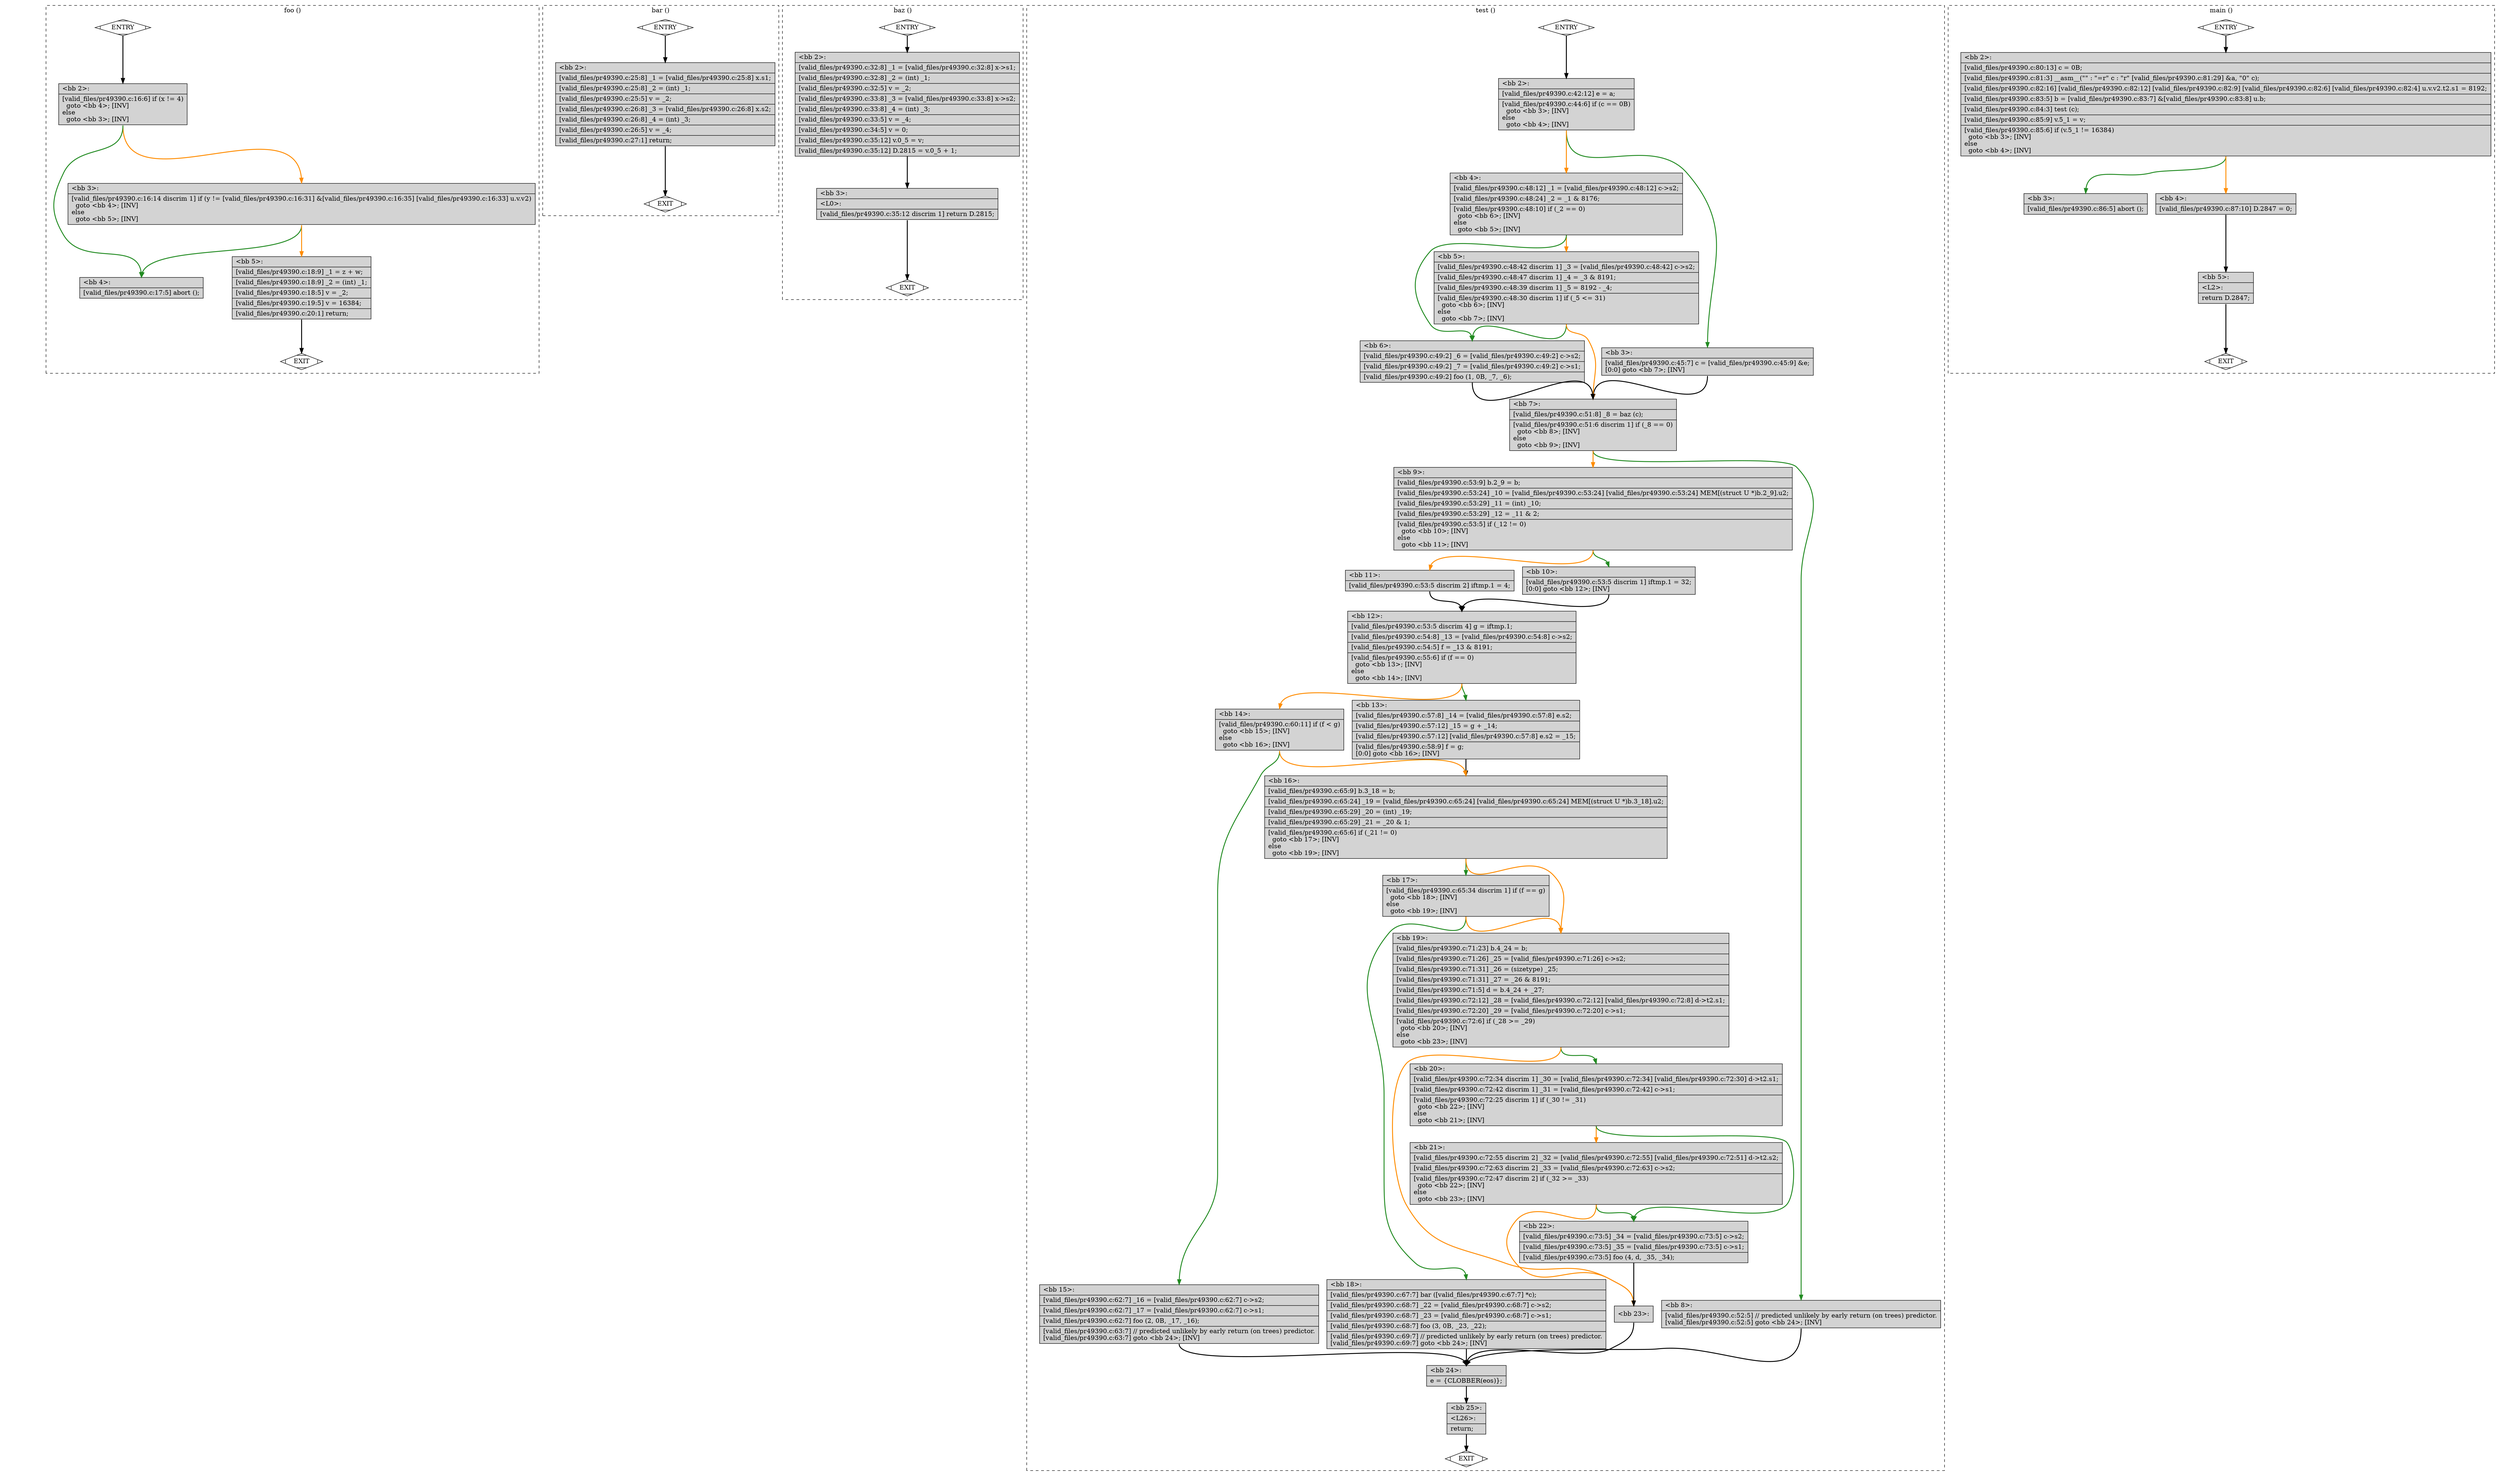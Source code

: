 digraph "a-pr49390.c.015t.cfg" {
overlap=false;
subgraph "cluster_foo" {
	style="dashed";
	color="black";
	label="foo ()";
	fn_0_basic_block_0 [shape=Mdiamond,style=filled,fillcolor=white,label="ENTRY"];

	fn_0_basic_block_1 [shape=Mdiamond,style=filled,fillcolor=white,label="EXIT"];

	fn_0_basic_block_2 [shape=record,style=filled,fillcolor=lightgrey,label="{\<bb\ 2\>:\l\
|[valid_files/pr49390.c:16:6]\ if\ (x\ !=\ 4)\l\
\ \ goto\ \<bb\ 4\>;\ [INV]\l\
else\l\
\ \ goto\ \<bb\ 3\>;\ [INV]\l\
}"];

	fn_0_basic_block_3 [shape=record,style=filled,fillcolor=lightgrey,label="{\<bb\ 3\>:\l\
|[valid_files/pr49390.c:16:14\ discrim\ 1]\ if\ (y\ !=\ [valid_files/pr49390.c:16:31]\ &[valid_files/pr49390.c:16:35]\ [valid_files/pr49390.c:16:33]\ u.v.v2)\l\
\ \ goto\ \<bb\ 4\>;\ [INV]\l\
else\l\
\ \ goto\ \<bb\ 5\>;\ [INV]\l\
}"];

	fn_0_basic_block_4 [shape=record,style=filled,fillcolor=lightgrey,label="{\<bb\ 4\>:\l\
|[valid_files/pr49390.c:17:5]\ abort\ ();\l\
}"];

	fn_0_basic_block_5 [shape=record,style=filled,fillcolor=lightgrey,label="{\<bb\ 5\>:\l\
|[valid_files/pr49390.c:18:9]\ _1\ =\ z\ +\ w;\l\
|[valid_files/pr49390.c:18:9]\ _2\ =\ (int)\ _1;\l\
|[valid_files/pr49390.c:18:5]\ v\ =\ _2;\l\
|[valid_files/pr49390.c:19:5]\ v\ =\ 16384;\l\
|[valid_files/pr49390.c:20:1]\ return;\l\
}"];

	fn_0_basic_block_0:s -> fn_0_basic_block_2:n [style="solid,bold",color=black,weight=100,constraint=true];
	fn_0_basic_block_2:s -> fn_0_basic_block_4:n [style="solid,bold",color=forestgreen,weight=10,constraint=true];
	fn_0_basic_block_2:s -> fn_0_basic_block_3:n [style="solid,bold",color=darkorange,weight=10,constraint=true];
	fn_0_basic_block_3:s -> fn_0_basic_block_4:n [style="solid,bold",color=forestgreen,weight=10,constraint=true];
	fn_0_basic_block_3:s -> fn_0_basic_block_5:n [style="solid,bold",color=darkorange,weight=10,constraint=true];
	fn_0_basic_block_5:s -> fn_0_basic_block_1:n [style="solid,bold",color=black,weight=10,constraint=true];
	fn_0_basic_block_0:s -> fn_0_basic_block_1:n [style="invis",constraint=true];
}
subgraph "cluster_bar" {
	style="dashed";
	color="black";
	label="bar ()";
	fn_1_basic_block_0 [shape=Mdiamond,style=filled,fillcolor=white,label="ENTRY"];

	fn_1_basic_block_1 [shape=Mdiamond,style=filled,fillcolor=white,label="EXIT"];

	fn_1_basic_block_2 [shape=record,style=filled,fillcolor=lightgrey,label="{\<bb\ 2\>:\l\
|[valid_files/pr49390.c:25:8]\ _1\ =\ [valid_files/pr49390.c:25:8]\ x.s1;\l\
|[valid_files/pr49390.c:25:8]\ _2\ =\ (int)\ _1;\l\
|[valid_files/pr49390.c:25:5]\ v\ =\ _2;\l\
|[valid_files/pr49390.c:26:8]\ _3\ =\ [valid_files/pr49390.c:26:8]\ x.s2;\l\
|[valid_files/pr49390.c:26:8]\ _4\ =\ (int)\ _3;\l\
|[valid_files/pr49390.c:26:5]\ v\ =\ _4;\l\
|[valid_files/pr49390.c:27:1]\ return;\l\
}"];

	fn_1_basic_block_0:s -> fn_1_basic_block_2:n [style="solid,bold",color=black,weight=100,constraint=true];
	fn_1_basic_block_2:s -> fn_1_basic_block_1:n [style="solid,bold",color=black,weight=10,constraint=true];
	fn_1_basic_block_0:s -> fn_1_basic_block_1:n [style="invis",constraint=true];
}
subgraph "cluster_baz" {
	style="dashed";
	color="black";
	label="baz ()";
	fn_2_basic_block_0 [shape=Mdiamond,style=filled,fillcolor=white,label="ENTRY"];

	fn_2_basic_block_1 [shape=Mdiamond,style=filled,fillcolor=white,label="EXIT"];

	fn_2_basic_block_2 [shape=record,style=filled,fillcolor=lightgrey,label="{\<bb\ 2\>:\l\
|[valid_files/pr49390.c:32:8]\ _1\ =\ [valid_files/pr49390.c:32:8]\ x-\>s1;\l\
|[valid_files/pr49390.c:32:8]\ _2\ =\ (int)\ _1;\l\
|[valid_files/pr49390.c:32:5]\ v\ =\ _2;\l\
|[valid_files/pr49390.c:33:8]\ _3\ =\ [valid_files/pr49390.c:33:8]\ x-\>s2;\l\
|[valid_files/pr49390.c:33:8]\ _4\ =\ (int)\ _3;\l\
|[valid_files/pr49390.c:33:5]\ v\ =\ _4;\l\
|[valid_files/pr49390.c:34:5]\ v\ =\ 0;\l\
|[valid_files/pr49390.c:35:12]\ v.0_5\ =\ v;\l\
|[valid_files/pr49390.c:35:12]\ D.2815\ =\ v.0_5\ +\ 1;\l\
}"];

	fn_2_basic_block_3 [shape=record,style=filled,fillcolor=lightgrey,label="{\<bb\ 3\>:\l\
|\<L0\>:\l\
|[valid_files/pr49390.c:35:12\ discrim\ 1]\ return\ D.2815;\l\
}"];

	fn_2_basic_block_0:s -> fn_2_basic_block_2:n [style="solid,bold",color=black,weight=100,constraint=true];
	fn_2_basic_block_2:s -> fn_2_basic_block_3:n [style="solid,bold",color=black,weight=100,constraint=true];
	fn_2_basic_block_3:s -> fn_2_basic_block_1:n [style="solid,bold",color=black,weight=10,constraint=true];
	fn_2_basic_block_0:s -> fn_2_basic_block_1:n [style="invis",constraint=true];
}
subgraph "cluster_test" {
	style="dashed";
	color="black";
	label="test ()";
	fn_3_basic_block_0 [shape=Mdiamond,style=filled,fillcolor=white,label="ENTRY"];

	fn_3_basic_block_1 [shape=Mdiamond,style=filled,fillcolor=white,label="EXIT"];

	fn_3_basic_block_2 [shape=record,style=filled,fillcolor=lightgrey,label="{\<bb\ 2\>:\l\
|[valid_files/pr49390.c:42:12]\ e\ =\ a;\l\
|[valid_files/pr49390.c:44:6]\ if\ (c\ ==\ 0B)\l\
\ \ goto\ \<bb\ 3\>;\ [INV]\l\
else\l\
\ \ goto\ \<bb\ 4\>;\ [INV]\l\
}"];

	fn_3_basic_block_3 [shape=record,style=filled,fillcolor=lightgrey,label="{\<bb\ 3\>:\l\
|[valid_files/pr49390.c:45:7]\ c\ =\ [valid_files/pr49390.c:45:9]\ &e;\l\
[0:0]\ goto\ \<bb\ 7\>;\ [INV]\l\
}"];

	fn_3_basic_block_4 [shape=record,style=filled,fillcolor=lightgrey,label="{\<bb\ 4\>:\l\
|[valid_files/pr49390.c:48:12]\ _1\ =\ [valid_files/pr49390.c:48:12]\ c-\>s2;\l\
|[valid_files/pr49390.c:48:24]\ _2\ =\ _1\ &\ 8176;\l\
|[valid_files/pr49390.c:48:10]\ if\ (_2\ ==\ 0)\l\
\ \ goto\ \<bb\ 6\>;\ [INV]\l\
else\l\
\ \ goto\ \<bb\ 5\>;\ [INV]\l\
}"];

	fn_3_basic_block_5 [shape=record,style=filled,fillcolor=lightgrey,label="{\<bb\ 5\>:\l\
|[valid_files/pr49390.c:48:42\ discrim\ 1]\ _3\ =\ [valid_files/pr49390.c:48:42]\ c-\>s2;\l\
|[valid_files/pr49390.c:48:47\ discrim\ 1]\ _4\ =\ _3\ &\ 8191;\l\
|[valid_files/pr49390.c:48:39\ discrim\ 1]\ _5\ =\ 8192\ -\ _4;\l\
|[valid_files/pr49390.c:48:30\ discrim\ 1]\ if\ (_5\ \<=\ 31)\l\
\ \ goto\ \<bb\ 6\>;\ [INV]\l\
else\l\
\ \ goto\ \<bb\ 7\>;\ [INV]\l\
}"];

	fn_3_basic_block_6 [shape=record,style=filled,fillcolor=lightgrey,label="{\<bb\ 6\>:\l\
|[valid_files/pr49390.c:49:2]\ _6\ =\ [valid_files/pr49390.c:49:2]\ c-\>s2;\l\
|[valid_files/pr49390.c:49:2]\ _7\ =\ [valid_files/pr49390.c:49:2]\ c-\>s1;\l\
|[valid_files/pr49390.c:49:2]\ foo\ (1,\ 0B,\ _7,\ _6);\l\
}"];

	fn_3_basic_block_7 [shape=record,style=filled,fillcolor=lightgrey,label="{\<bb\ 7\>:\l\
|[valid_files/pr49390.c:51:8]\ _8\ =\ baz\ (c);\l\
|[valid_files/pr49390.c:51:6\ discrim\ 1]\ if\ (_8\ ==\ 0)\l\
\ \ goto\ \<bb\ 8\>;\ [INV]\l\
else\l\
\ \ goto\ \<bb\ 9\>;\ [INV]\l\
}"];

	fn_3_basic_block_8 [shape=record,style=filled,fillcolor=lightgrey,label="{\<bb\ 8\>:\l\
|[valid_files/pr49390.c:52:5]\ //\ predicted\ unlikely\ by\ early\ return\ (on\ trees)\ predictor.\l\
[valid_files/pr49390.c:52:5]\ goto\ \<bb\ 24\>;\ [INV]\l\
}"];

	fn_3_basic_block_9 [shape=record,style=filled,fillcolor=lightgrey,label="{\<bb\ 9\>:\l\
|[valid_files/pr49390.c:53:9]\ b.2_9\ =\ b;\l\
|[valid_files/pr49390.c:53:24]\ _10\ =\ [valid_files/pr49390.c:53:24]\ [valid_files/pr49390.c:53:24]\ MEM[(struct\ U\ *)b.2_9].u2;\l\
|[valid_files/pr49390.c:53:29]\ _11\ =\ (int)\ _10;\l\
|[valid_files/pr49390.c:53:29]\ _12\ =\ _11\ &\ 2;\l\
|[valid_files/pr49390.c:53:5]\ if\ (_12\ !=\ 0)\l\
\ \ goto\ \<bb\ 10\>;\ [INV]\l\
else\l\
\ \ goto\ \<bb\ 11\>;\ [INV]\l\
}"];

	fn_3_basic_block_10 [shape=record,style=filled,fillcolor=lightgrey,label="{\<bb\ 10\>:\l\
|[valid_files/pr49390.c:53:5\ discrim\ 1]\ iftmp.1\ =\ 32;\l\
[0:0]\ goto\ \<bb\ 12\>;\ [INV]\l\
}"];

	fn_3_basic_block_11 [shape=record,style=filled,fillcolor=lightgrey,label="{\<bb\ 11\>:\l\
|[valid_files/pr49390.c:53:5\ discrim\ 2]\ iftmp.1\ =\ 4;\l\
}"];

	fn_3_basic_block_12 [shape=record,style=filled,fillcolor=lightgrey,label="{\<bb\ 12\>:\l\
|[valid_files/pr49390.c:53:5\ discrim\ 4]\ g\ =\ iftmp.1;\l\
|[valid_files/pr49390.c:54:8]\ _13\ =\ [valid_files/pr49390.c:54:8]\ c-\>s2;\l\
|[valid_files/pr49390.c:54:5]\ f\ =\ _13\ &\ 8191;\l\
|[valid_files/pr49390.c:55:6]\ if\ (f\ ==\ 0)\l\
\ \ goto\ \<bb\ 13\>;\ [INV]\l\
else\l\
\ \ goto\ \<bb\ 14\>;\ [INV]\l\
}"];

	fn_3_basic_block_13 [shape=record,style=filled,fillcolor=lightgrey,label="{\<bb\ 13\>:\l\
|[valid_files/pr49390.c:57:8]\ _14\ =\ [valid_files/pr49390.c:57:8]\ e.s2;\l\
|[valid_files/pr49390.c:57:12]\ _15\ =\ g\ +\ _14;\l\
|[valid_files/pr49390.c:57:12]\ [valid_files/pr49390.c:57:8]\ e.s2\ =\ _15;\l\
|[valid_files/pr49390.c:58:9]\ f\ =\ g;\l\
[0:0]\ goto\ \<bb\ 16\>;\ [INV]\l\
}"];

	fn_3_basic_block_14 [shape=record,style=filled,fillcolor=lightgrey,label="{\<bb\ 14\>:\l\
|[valid_files/pr49390.c:60:11]\ if\ (f\ \<\ g)\l\
\ \ goto\ \<bb\ 15\>;\ [INV]\l\
else\l\
\ \ goto\ \<bb\ 16\>;\ [INV]\l\
}"];

	fn_3_basic_block_15 [shape=record,style=filled,fillcolor=lightgrey,label="{\<bb\ 15\>:\l\
|[valid_files/pr49390.c:62:7]\ _16\ =\ [valid_files/pr49390.c:62:7]\ c-\>s2;\l\
|[valid_files/pr49390.c:62:7]\ _17\ =\ [valid_files/pr49390.c:62:7]\ c-\>s1;\l\
|[valid_files/pr49390.c:62:7]\ foo\ (2,\ 0B,\ _17,\ _16);\l\
|[valid_files/pr49390.c:63:7]\ //\ predicted\ unlikely\ by\ early\ return\ (on\ trees)\ predictor.\l\
[valid_files/pr49390.c:63:7]\ goto\ \<bb\ 24\>;\ [INV]\l\
}"];

	fn_3_basic_block_16 [shape=record,style=filled,fillcolor=lightgrey,label="{\<bb\ 16\>:\l\
|[valid_files/pr49390.c:65:9]\ b.3_18\ =\ b;\l\
|[valid_files/pr49390.c:65:24]\ _19\ =\ [valid_files/pr49390.c:65:24]\ [valid_files/pr49390.c:65:24]\ MEM[(struct\ U\ *)b.3_18].u2;\l\
|[valid_files/pr49390.c:65:29]\ _20\ =\ (int)\ _19;\l\
|[valid_files/pr49390.c:65:29]\ _21\ =\ _20\ &\ 1;\l\
|[valid_files/pr49390.c:65:6]\ if\ (_21\ !=\ 0)\l\
\ \ goto\ \<bb\ 17\>;\ [INV]\l\
else\l\
\ \ goto\ \<bb\ 19\>;\ [INV]\l\
}"];

	fn_3_basic_block_17 [shape=record,style=filled,fillcolor=lightgrey,label="{\<bb\ 17\>:\l\
|[valid_files/pr49390.c:65:34\ discrim\ 1]\ if\ (f\ ==\ g)\l\
\ \ goto\ \<bb\ 18\>;\ [INV]\l\
else\l\
\ \ goto\ \<bb\ 19\>;\ [INV]\l\
}"];

	fn_3_basic_block_18 [shape=record,style=filled,fillcolor=lightgrey,label="{\<bb\ 18\>:\l\
|[valid_files/pr49390.c:67:7]\ bar\ ([valid_files/pr49390.c:67:7]\ *c);\l\
|[valid_files/pr49390.c:68:7]\ _22\ =\ [valid_files/pr49390.c:68:7]\ c-\>s2;\l\
|[valid_files/pr49390.c:68:7]\ _23\ =\ [valid_files/pr49390.c:68:7]\ c-\>s1;\l\
|[valid_files/pr49390.c:68:7]\ foo\ (3,\ 0B,\ _23,\ _22);\l\
|[valid_files/pr49390.c:69:7]\ //\ predicted\ unlikely\ by\ early\ return\ (on\ trees)\ predictor.\l\
[valid_files/pr49390.c:69:7]\ goto\ \<bb\ 24\>;\ [INV]\l\
}"];

	fn_3_basic_block_19 [shape=record,style=filled,fillcolor=lightgrey,label="{\<bb\ 19\>:\l\
|[valid_files/pr49390.c:71:23]\ b.4_24\ =\ b;\l\
|[valid_files/pr49390.c:71:26]\ _25\ =\ [valid_files/pr49390.c:71:26]\ c-\>s2;\l\
|[valid_files/pr49390.c:71:31]\ _26\ =\ (sizetype)\ _25;\l\
|[valid_files/pr49390.c:71:31]\ _27\ =\ _26\ &\ 8191;\l\
|[valid_files/pr49390.c:71:5]\ d\ =\ b.4_24\ +\ _27;\l\
|[valid_files/pr49390.c:72:12]\ _28\ =\ [valid_files/pr49390.c:72:12]\ [valid_files/pr49390.c:72:8]\ d-\>t2.s1;\l\
|[valid_files/pr49390.c:72:20]\ _29\ =\ [valid_files/pr49390.c:72:20]\ c-\>s1;\l\
|[valid_files/pr49390.c:72:6]\ if\ (_28\ \>=\ _29)\l\
\ \ goto\ \<bb\ 20\>;\ [INV]\l\
else\l\
\ \ goto\ \<bb\ 23\>;\ [INV]\l\
}"];

	fn_3_basic_block_20 [shape=record,style=filled,fillcolor=lightgrey,label="{\<bb\ 20\>:\l\
|[valid_files/pr49390.c:72:34\ discrim\ 1]\ _30\ =\ [valid_files/pr49390.c:72:34]\ [valid_files/pr49390.c:72:30]\ d-\>t2.s1;\l\
|[valid_files/pr49390.c:72:42\ discrim\ 1]\ _31\ =\ [valid_files/pr49390.c:72:42]\ c-\>s1;\l\
|[valid_files/pr49390.c:72:25\ discrim\ 1]\ if\ (_30\ !=\ _31)\l\
\ \ goto\ \<bb\ 22\>;\ [INV]\l\
else\l\
\ \ goto\ \<bb\ 21\>;\ [INV]\l\
}"];

	fn_3_basic_block_21 [shape=record,style=filled,fillcolor=lightgrey,label="{\<bb\ 21\>:\l\
|[valid_files/pr49390.c:72:55\ discrim\ 2]\ _32\ =\ [valid_files/pr49390.c:72:55]\ [valid_files/pr49390.c:72:51]\ d-\>t2.s2;\l\
|[valid_files/pr49390.c:72:63\ discrim\ 2]\ _33\ =\ [valid_files/pr49390.c:72:63]\ c-\>s2;\l\
|[valid_files/pr49390.c:72:47\ discrim\ 2]\ if\ (_32\ \>=\ _33)\l\
\ \ goto\ \<bb\ 22\>;\ [INV]\l\
else\l\
\ \ goto\ \<bb\ 23\>;\ [INV]\l\
}"];

	fn_3_basic_block_22 [shape=record,style=filled,fillcolor=lightgrey,label="{\<bb\ 22\>:\l\
|[valid_files/pr49390.c:73:5]\ _34\ =\ [valid_files/pr49390.c:73:5]\ c-\>s2;\l\
|[valid_files/pr49390.c:73:5]\ _35\ =\ [valid_files/pr49390.c:73:5]\ c-\>s1;\l\
|[valid_files/pr49390.c:73:5]\ foo\ (4,\ d,\ _35,\ _34);\l\
}"];

	fn_3_basic_block_23 [shape=record,style=filled,fillcolor=lightgrey,label="{\<bb\ 23\>:\l\
}"];

	fn_3_basic_block_24 [shape=record,style=filled,fillcolor=lightgrey,label="{\<bb\ 24\>:\l\
|e\ =\ \{CLOBBER(eos)\};\l\
}"];

	fn_3_basic_block_25 [shape=record,style=filled,fillcolor=lightgrey,label="{\<bb\ 25\>:\l\
|\<L26\>:\l\
|return;\l\
}"];

	fn_3_basic_block_0:s -> fn_3_basic_block_2:n [style="solid,bold",color=black,weight=100,constraint=true];
	fn_3_basic_block_2:s -> fn_3_basic_block_3:n [style="solid,bold",color=forestgreen,weight=10,constraint=true];
	fn_3_basic_block_2:s -> fn_3_basic_block_4:n [style="solid,bold",color=darkorange,weight=10,constraint=true];
	fn_3_basic_block_3:s -> fn_3_basic_block_7:n [style="solid,bold",color=black,weight=100,constraint=true];
	fn_3_basic_block_4:s -> fn_3_basic_block_6:n [style="solid,bold",color=forestgreen,weight=10,constraint=true];
	fn_3_basic_block_4:s -> fn_3_basic_block_5:n [style="solid,bold",color=darkorange,weight=10,constraint=true];
	fn_3_basic_block_5:s -> fn_3_basic_block_6:n [style="solid,bold",color=forestgreen,weight=10,constraint=true];
	fn_3_basic_block_5:s -> fn_3_basic_block_7:n [style="solid,bold",color=darkorange,weight=10,constraint=true];
	fn_3_basic_block_6:s -> fn_3_basic_block_7:n [style="solid,bold",color=black,weight=100,constraint=true];
	fn_3_basic_block_7:s -> fn_3_basic_block_8:n [style="solid,bold",color=forestgreen,weight=10,constraint=true];
	fn_3_basic_block_7:s -> fn_3_basic_block_9:n [style="solid,bold",color=darkorange,weight=10,constraint=true];
	fn_3_basic_block_8:s -> fn_3_basic_block_24:n [style="solid,bold",color=black,weight=100,constraint=true];
	fn_3_basic_block_9:s -> fn_3_basic_block_10:n [style="solid,bold",color=forestgreen,weight=10,constraint=true];
	fn_3_basic_block_9:s -> fn_3_basic_block_11:n [style="solid,bold",color=darkorange,weight=10,constraint=true];
	fn_3_basic_block_10:s -> fn_3_basic_block_12:n [style="solid,bold",color=black,weight=100,constraint=true];
	fn_3_basic_block_11:s -> fn_3_basic_block_12:n [style="solid,bold",color=black,weight=100,constraint=true];
	fn_3_basic_block_12:s -> fn_3_basic_block_13:n [style="solid,bold",color=forestgreen,weight=10,constraint=true];
	fn_3_basic_block_12:s -> fn_3_basic_block_14:n [style="solid,bold",color=darkorange,weight=10,constraint=true];
	fn_3_basic_block_13:s -> fn_3_basic_block_16:n [style="solid,bold",color=black,weight=100,constraint=true];
	fn_3_basic_block_14:s -> fn_3_basic_block_15:n [style="solid,bold",color=forestgreen,weight=10,constraint=true];
	fn_3_basic_block_14:s -> fn_3_basic_block_16:n [style="solid,bold",color=darkorange,weight=10,constraint=true];
	fn_3_basic_block_15:s -> fn_3_basic_block_24:n [style="solid,bold",color=black,weight=100,constraint=true];
	fn_3_basic_block_16:s -> fn_3_basic_block_17:n [style="solid,bold",color=forestgreen,weight=10,constraint=true];
	fn_3_basic_block_16:s -> fn_3_basic_block_19:n [style="solid,bold",color=darkorange,weight=10,constraint=true];
	fn_3_basic_block_17:s -> fn_3_basic_block_18:n [style="solid,bold",color=forestgreen,weight=10,constraint=true];
	fn_3_basic_block_17:s -> fn_3_basic_block_19:n [style="solid,bold",color=darkorange,weight=10,constraint=true];
	fn_3_basic_block_18:s -> fn_3_basic_block_24:n [style="solid,bold",color=black,weight=100,constraint=true];
	fn_3_basic_block_19:s -> fn_3_basic_block_20:n [style="solid,bold",color=forestgreen,weight=10,constraint=true];
	fn_3_basic_block_19:s -> fn_3_basic_block_23:n [style="solid,bold",color=darkorange,weight=10,constraint=true];
	fn_3_basic_block_20:s -> fn_3_basic_block_22:n [style="solid,bold",color=forestgreen,weight=10,constraint=true];
	fn_3_basic_block_20:s -> fn_3_basic_block_21:n [style="solid,bold",color=darkorange,weight=10,constraint=true];
	fn_3_basic_block_21:s -> fn_3_basic_block_22:n [style="solid,bold",color=forestgreen,weight=10,constraint=true];
	fn_3_basic_block_21:s -> fn_3_basic_block_23:n [style="solid,bold",color=darkorange,weight=10,constraint=true];
	fn_3_basic_block_22:s -> fn_3_basic_block_23:n [style="solid,bold",color=black,weight=100,constraint=true];
	fn_3_basic_block_23:s -> fn_3_basic_block_24:n [style="solid,bold",color=black,weight=100,constraint=true];
	fn_3_basic_block_24:s -> fn_3_basic_block_25:n [style="solid,bold",color=black,weight=100,constraint=true];
	fn_3_basic_block_25:s -> fn_3_basic_block_1:n [style="solid,bold",color=black,weight=10,constraint=true];
	fn_3_basic_block_0:s -> fn_3_basic_block_1:n [style="invis",constraint=true];
}
subgraph "cluster_main" {
	style="dashed";
	color="black";
	label="main ()";
	fn_4_basic_block_0 [shape=Mdiamond,style=filled,fillcolor=white,label="ENTRY"];

	fn_4_basic_block_1 [shape=Mdiamond,style=filled,fillcolor=white,label="EXIT"];

	fn_4_basic_block_2 [shape=record,style=filled,fillcolor=lightgrey,label="{\<bb\ 2\>:\l\
|[valid_files/pr49390.c:80:13]\ c\ =\ 0B;\l\
|[valid_files/pr49390.c:81:3]\ __asm__(\"\"\ :\ \"=r\"\ c\ :\ \"r\"\ [valid_files/pr49390.c:81:29]\ &a,\ \"0\"\ c);\l\
|[valid_files/pr49390.c:82:16]\ [valid_files/pr49390.c:82:12]\ [valid_files/pr49390.c:82:9]\ [valid_files/pr49390.c:82:6]\ [valid_files/pr49390.c:82:4]\ u.v.v2.t2.s1\ =\ 8192;\l\
|[valid_files/pr49390.c:83:5]\ b\ =\ [valid_files/pr49390.c:83:7]\ &[valid_files/pr49390.c:83:8]\ u.b;\l\
|[valid_files/pr49390.c:84:3]\ test\ (c);\l\
|[valid_files/pr49390.c:85:9]\ v.5_1\ =\ v;\l\
|[valid_files/pr49390.c:85:6]\ if\ (v.5_1\ !=\ 16384)\l\
\ \ goto\ \<bb\ 3\>;\ [INV]\l\
else\l\
\ \ goto\ \<bb\ 4\>;\ [INV]\l\
}"];

	fn_4_basic_block_3 [shape=record,style=filled,fillcolor=lightgrey,label="{\<bb\ 3\>:\l\
|[valid_files/pr49390.c:86:5]\ abort\ ();\l\
}"];

	fn_4_basic_block_4 [shape=record,style=filled,fillcolor=lightgrey,label="{\<bb\ 4\>:\l\
|[valid_files/pr49390.c:87:10]\ D.2847\ =\ 0;\l\
}"];

	fn_4_basic_block_5 [shape=record,style=filled,fillcolor=lightgrey,label="{\<bb\ 5\>:\l\
|\<L2\>:\l\
|return\ D.2847;\l\
}"];

	fn_4_basic_block_0:s -> fn_4_basic_block_2:n [style="solid,bold",color=black,weight=100,constraint=true];
	fn_4_basic_block_2:s -> fn_4_basic_block_3:n [style="solid,bold",color=forestgreen,weight=10,constraint=true];
	fn_4_basic_block_2:s -> fn_4_basic_block_4:n [style="solid,bold",color=darkorange,weight=10,constraint=true];
	fn_4_basic_block_4:s -> fn_4_basic_block_5:n [style="solid,bold",color=black,weight=100,constraint=true];
	fn_4_basic_block_5:s -> fn_4_basic_block_1:n [style="solid,bold",color=black,weight=10,constraint=true];
	fn_4_basic_block_0:s -> fn_4_basic_block_1:n [style="invis",constraint=true];
}
}
